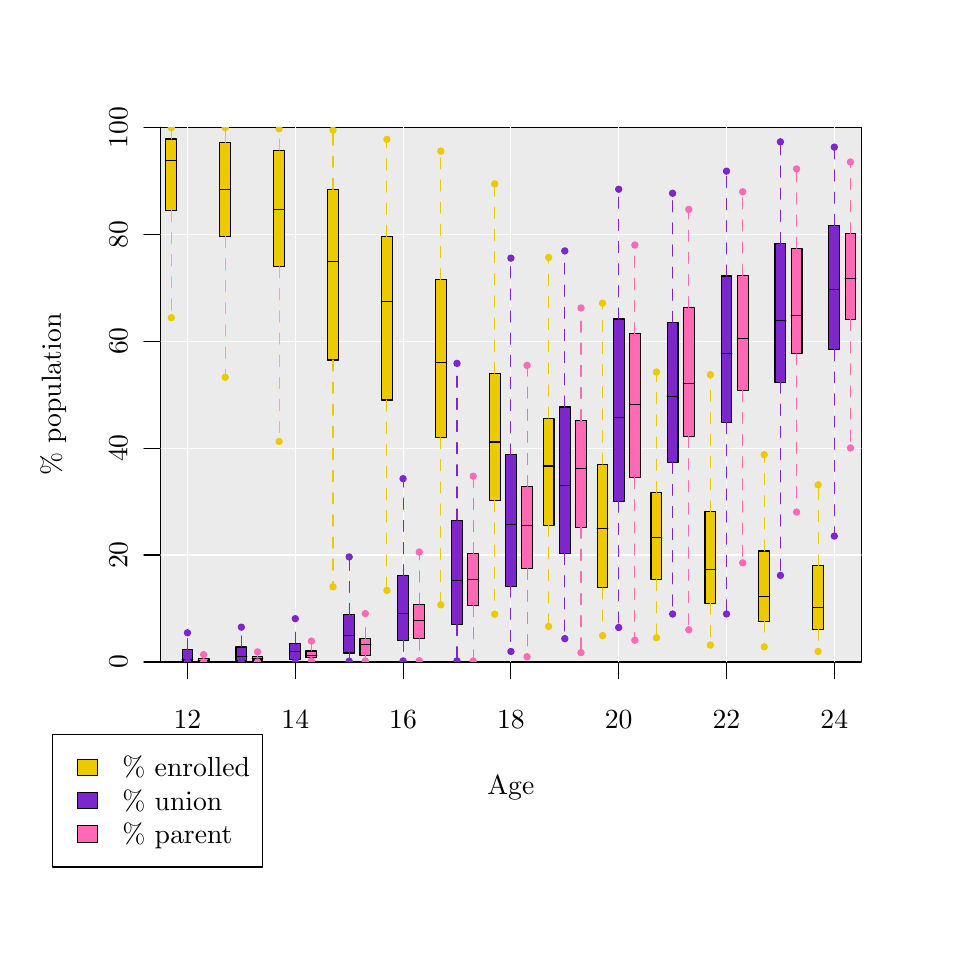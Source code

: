 % Created by tikzDevice version 0.6.1 on 2011-11-07 09:55:42
% !TEX encoding = UTF-8 Unicode
\begin{tikzpicture}[x=1pt,y=1pt]
\definecolor[named]{drawColor}{rgb}{0.00,0.00,0.00}
\definecolor[named]{fillColor}{rgb}{1.00,1.00,1.00}
\fill[color=fillColor,] (0,0) rectangle (325.21,325.21);
\begin{scope}
\path[clip] (  0.00,  0.00) rectangle (325.21,325.21);
\definecolor[named]{drawColor}{rgb}{0.18,0.00,0.33}
\definecolor[named]{drawColor}{rgb}{0.00,0.00,0.00}

\draw[color=drawColor,line cap=round,line join=round,fill opacity=0.00,] ( 57.74, 96.00) -- (291.48, 96.00);

\draw[color=drawColor,line cap=round,line join=round,fill opacity=0.00,] ( 57.74, 96.00) -- ( 57.74, 90.00);

\draw[color=drawColor,line cap=round,line join=round,fill opacity=0.00,] ( 96.70, 96.00) -- ( 96.70, 90.00);

\draw[color=drawColor,line cap=round,line join=round,fill opacity=0.00,] (135.65, 96.00) -- (135.65, 90.00);

\draw[color=drawColor,line cap=round,line join=round,fill opacity=0.00,] (174.61, 96.00) -- (174.61, 90.00);

\draw[color=drawColor,line cap=round,line join=round,fill opacity=0.00,] (213.56, 96.00) -- (213.56, 90.00);

\draw[color=drawColor,line cap=round,line join=round,fill opacity=0.00,] (252.52, 96.00) -- (252.52, 90.00);

\draw[color=drawColor,line cap=round,line join=round,fill opacity=0.00,] (291.48, 96.00) -- (291.48, 90.00);

\node[color=drawColor,anchor=base,inner sep=0pt, outer sep=0pt, scale=  1.00] at ( 57.74, 72.00) {12%
};

\node[color=drawColor,anchor=base,inner sep=0pt, outer sep=0pt, scale=  1.00] at ( 96.70, 72.00) {14%
};

\node[color=drawColor,anchor=base,inner sep=0pt, outer sep=0pt, scale=  1.00] at (135.65, 72.00) {16%
};

\node[color=drawColor,anchor=base,inner sep=0pt, outer sep=0pt, scale=  1.00] at (174.61, 72.00) {18%
};

\node[color=drawColor,anchor=base,inner sep=0pt, outer sep=0pt, scale=  1.00] at (213.56, 72.00) {20%
};

\node[color=drawColor,anchor=base,inner sep=0pt, outer sep=0pt, scale=  1.00] at (252.52, 72.00) {22%
};

\node[color=drawColor,anchor=base,inner sep=0pt, outer sep=0pt, scale=  1.00] at (291.48, 72.00) {24%
};

\draw[color=drawColor,line cap=round,line join=round,fill opacity=0.00,] ( 48.00, 96.00) -- ( 48.00,289.21);

\draw[color=drawColor,line cap=round,line join=round,fill opacity=0.00,] ( 48.00, 96.00) -- ( 42.00, 96.00);

\draw[color=drawColor,line cap=round,line join=round,fill opacity=0.00,] ( 48.00,134.64) -- ( 42.00,134.64);

\draw[color=drawColor,line cap=round,line join=round,fill opacity=0.00,] ( 48.00,173.29) -- ( 42.00,173.29);

\draw[color=drawColor,line cap=round,line join=round,fill opacity=0.00,] ( 48.00,211.93) -- ( 42.00,211.93);

\draw[color=drawColor,line cap=round,line join=round,fill opacity=0.00,] ( 48.00,250.57) -- ( 42.00,250.57);

\draw[color=drawColor,line cap=round,line join=round,fill opacity=0.00,] ( 48.00,289.21) -- ( 42.00,289.21);

\node[rotate= 90.00,color=drawColor,anchor=base,inner sep=0pt, outer sep=0pt, scale=  1.00] at ( 36.00, 96.00) {0%
};

\node[rotate= 90.00,color=drawColor,anchor=base,inner sep=0pt, outer sep=0pt, scale=  1.00] at ( 36.00,134.64) {20%
};

\node[rotate= 90.00,color=drawColor,anchor=base,inner sep=0pt, outer sep=0pt, scale=  1.00] at ( 36.00,173.29) {40%
};

\node[rotate= 90.00,color=drawColor,anchor=base,inner sep=0pt, outer sep=0pt, scale=  1.00] at ( 36.00,211.93) {60%
};

\node[rotate= 90.00,color=drawColor,anchor=base,inner sep=0pt, outer sep=0pt, scale=  1.00] at ( 36.00,250.57) {80%
};

\node[rotate= 90.00,color=drawColor,anchor=base,inner sep=0pt, outer sep=0pt, scale=  1.00] at ( 36.00,289.21) {100%
};

\draw[color=drawColor,line cap=round,line join=round,fill opacity=0.00,] ( 48.00, 96.00) --
	(301.21, 96.00) --
	(301.21,289.21) --
	( 48.00,289.21) --
	( 48.00, 96.00);
\end{scope}
\begin{scope}
\path[clip] (  0.00,  0.00) rectangle (325.21,325.21);
\definecolor[named]{drawColor}{rgb}{0.18,0.00,0.33}
\definecolor[named]{drawColor}{rgb}{0.00,0.00,0.00}

\node[color=drawColor,anchor=base,inner sep=0pt, outer sep=0pt, scale=  1.00] at (174.61, 48.00) {Age%
};

\node[rotate= 90.00,color=drawColor,anchor=base,inner sep=0pt, outer sep=0pt, scale=  1.00] at ( 12.00,192.61) {\% population%
};
\end{scope}
\begin{scope}
\path[clip] ( 48.00, 96.00) rectangle (301.21,289.21);
\definecolor[named]{drawColor}{rgb}{0.18,0.00,0.33}
\definecolor[named]{drawColor}{rgb}{0.00,0.00,0.00}
\definecolor[named]{fillColor}{rgb}{0.92,0.92,0.92}

\draw[color=drawColor,line cap=round,line join=round,fill=fillColor,] ( 48.00, 96.00) rectangle (301.21,289.21);
\definecolor[named]{drawColor}{rgb}{1.00,1.00,1.00}

\draw[color=drawColor,line cap=round,line join=round,fill opacity=0.00,] ( 57.74, 96.00) -- ( 57.74,289.21);

\draw[color=drawColor,line cap=round,line join=round,fill opacity=0.00,] ( 96.70, 96.00) -- ( 96.70,289.21);

\draw[color=drawColor,line cap=round,line join=round,fill opacity=0.00,] (135.65, 96.00) -- (135.65,289.21);

\draw[color=drawColor,line cap=round,line join=round,fill opacity=0.00,] (174.61, 96.00) -- (174.61,289.21);

\draw[color=drawColor,line cap=round,line join=round,fill opacity=0.00,] (213.56, 96.00) -- (213.56,289.21);

\draw[color=drawColor,line cap=round,line join=round,fill opacity=0.00,] (252.52, 96.00) -- (252.52,289.21);

\draw[color=drawColor,line cap=round,line join=round,fill opacity=0.00,] (291.48, 96.00) -- (291.48,289.21);

\draw[color=drawColor,line cap=round,line join=round,fill opacity=0.00,] ( 48.00,134.64) -- (301.21,134.64);

\draw[color=drawColor,line cap=round,line join=round,fill opacity=0.00,] ( 48.00,173.29) -- (301.21,173.29);

\draw[color=drawColor,line cap=round,line join=round,fill opacity=0.00,] ( 48.00,211.93) -- (301.21,211.93);

\draw[color=drawColor,line cap=round,line join=round,fill opacity=0.00,] ( 48.00,250.57) -- (301.21,250.57);
\definecolor[named]{drawColor}{rgb}{0.00,0.00,0.00}
\definecolor[named]{fillColor}{rgb}{0.93,0.79,0.00}

\draw[color=drawColor,line cap=round,line join=round,fill=fillColor,] ( 49.95,259.16) rectangle ( 53.84,284.99);

\draw[color=drawColor,line cap=round,line join=round,fill opacity=0.00,] ( 49.95,277.14) -- ( 53.84,277.14);
\definecolor[named]{drawColor}{rgb}{0.93,0.79,0.00}

\draw[color=drawColor,dash pattern=on 4pt off 4pt ,line cap=round,line join=round,fill opacity=0.00,] ( 51.90,259.16) -- ( 51.90,220.41);

\draw[color=drawColor,dash pattern=on 4pt off 4pt ,line cap=round,line join=round,fill opacity=0.00,] ( 51.90,284.99) -- ( 51.90,289.01);

\draw[color=drawColor,line cap=round,line join=round,fill=fillColor,] ( 51.90,220.41) circle (  1.13);

\draw[color=drawColor,line cap=round,line join=round,fill=fillColor,] ( 51.90,289.01) circle (  1.13);
\definecolor[named]{drawColor}{rgb}{0.00,0.00,0.00}
\definecolor[named]{fillColor}{rgb}{0.49,0.15,0.80}

\draw[color=drawColor,line cap=round,line join=round,fill=fillColor,] ( 55.79, 96.36) rectangle ( 59.69,100.44);

\draw[color=drawColor,line cap=round,line join=round,fill opacity=0.00,] ( 55.79, 96.90) -- ( 59.69, 96.90);
\definecolor[named]{drawColor}{rgb}{0.49,0.15,0.80}

\draw[color=drawColor,dash pattern=on 4pt off 4pt ,line cap=round,line join=round,fill opacity=0.00,] ( 57.74, 96.36) -- ( 57.74, 96.03);

\draw[color=drawColor,dash pattern=on 4pt off 4pt ,line cap=round,line join=round,fill opacity=0.00,] ( 57.74,100.44) -- ( 57.74,106.55);

\draw[color=drawColor,line cap=round,line join=round,fill=fillColor,] ( 57.74, 96.03) circle (  1.13);

\draw[color=drawColor,line cap=round,line join=round,fill=fillColor,] ( 57.74,106.55) circle (  1.13);
\definecolor[named]{drawColor}{rgb}{0.00,0.00,0.00}
\definecolor[named]{fillColor}{rgb}{1.00,0.41,0.71}

\draw[color=drawColor,line cap=round,line join=round,fill=fillColor,] ( 61.63, 96.33) rectangle ( 65.53, 97.27);

\draw[color=drawColor,line cap=round,line join=round,fill opacity=0.00,] ( 61.63, 96.61) -- ( 65.53, 96.61);
\definecolor[named]{drawColor}{rgb}{1.00,0.41,0.71}

\draw[color=drawColor,dash pattern=on 4pt off 4pt ,line cap=round,line join=round,fill opacity=0.00,] ( 63.58, 96.33) -- ( 63.58, 96.07);

\draw[color=drawColor,dash pattern=on 4pt off 4pt ,line cap=round,line join=round,fill opacity=0.00,] ( 63.58, 97.27) -- ( 63.58, 98.67);

\draw[color=drawColor,line cap=round,line join=round,fill=fillColor,] ( 63.58, 96.07) circle (  1.13);

\draw[color=drawColor,line cap=round,line join=round,fill=fillColor,] ( 63.58, 98.67) circle (  1.13);
\definecolor[named]{drawColor}{rgb}{0.00,0.00,0.00}
\definecolor[named]{fillColor}{rgb}{0.93,0.79,0.00}

\draw[color=drawColor,line cap=round,line join=round,fill=fillColor,] ( 69.43,249.77) rectangle ( 73.32,283.68);

\draw[color=drawColor,line cap=round,line join=round,fill opacity=0.00,] ( 69.43,266.63) -- ( 73.32,266.63);
\definecolor[named]{drawColor}{rgb}{0.93,0.79,0.00}

\draw[color=drawColor,dash pattern=on 4pt off 4pt ,line cap=round,line join=round,fill opacity=0.00,] ( 71.37,249.77) -- ( 71.37,198.90);

\draw[color=drawColor,dash pattern=on 4pt off 4pt ,line cap=round,line join=round,fill opacity=0.00,] ( 71.37,283.68) -- ( 71.37,289.09);

\draw[color=drawColor,line cap=round,line join=round,fill=fillColor,] ( 71.37,198.90) circle (  1.13);

\draw[color=drawColor,line cap=round,line join=round,fill=fillColor,] ( 71.37,289.09) circle (  1.13);
\definecolor[named]{drawColor}{rgb}{0.00,0.00,0.00}
\definecolor[named]{fillColor}{rgb}{0.49,0.15,0.80}

\draw[color=drawColor,line cap=round,line join=round,fill=fillColor,] ( 75.27, 96.67) rectangle ( 79.16,101.43);

\draw[color=drawColor,line cap=round,line join=round,fill opacity=0.00,] ( 75.27, 97.98) -- ( 79.16, 97.98);
\definecolor[named]{drawColor}{rgb}{0.49,0.15,0.80}

\draw[color=drawColor,dash pattern=on 4pt off 4pt ,line cap=round,line join=round,fill opacity=0.00,] ( 77.22, 96.67) -- ( 77.22, 96.07);

\draw[color=drawColor,dash pattern=on 4pt off 4pt ,line cap=round,line join=round,fill opacity=0.00,] ( 77.22,101.43) -- ( 77.22,108.58);

\draw[color=drawColor,line cap=round,line join=round,fill=fillColor,] ( 77.22, 96.07) circle (  1.13);

\draw[color=drawColor,line cap=round,line join=round,fill=fillColor,] ( 77.22,108.58) circle (  1.13);
\definecolor[named]{drawColor}{rgb}{0.00,0.00,0.00}
\definecolor[named]{fillColor}{rgb}{1.00,0.41,0.71}

\draw[color=drawColor,line cap=round,line join=round,fill=fillColor,] ( 81.11, 96.71) rectangle ( 85.01, 97.89);

\draw[color=drawColor,line cap=round,line join=round,fill opacity=0.00,] ( 81.11, 97.29) -- ( 85.01, 97.29);
\definecolor[named]{drawColor}{rgb}{1.00,0.41,0.71}

\draw[color=drawColor,dash pattern=on 4pt off 4pt ,line cap=round,line join=round,fill opacity=0.00,] ( 83.06, 96.71) -- ( 83.06, 96.01);

\draw[color=drawColor,dash pattern=on 4pt off 4pt ,line cap=round,line join=round,fill opacity=0.00,] ( 83.06, 97.89) -- ( 83.06, 99.65);

\draw[color=drawColor,line cap=round,line join=round,fill=fillColor,] ( 83.06, 96.01) circle (  1.13);

\draw[color=drawColor,line cap=round,line join=round,fill=fillColor,] ( 83.06, 99.65) circle (  1.13);
\definecolor[named]{drawColor}{rgb}{0.00,0.00,0.00}
\definecolor[named]{fillColor}{rgb}{0.93,0.79,0.00}

\draw[color=drawColor,line cap=round,line join=round,fill=fillColor,] ( 88.90,238.86) rectangle ( 92.80,280.98);

\draw[color=drawColor,line cap=round,line join=round,fill opacity=0.00,] ( 88.90,259.64) -- ( 92.80,259.64);
\definecolor[named]{drawColor}{rgb}{0.93,0.79,0.00}

\draw[color=drawColor,dash pattern=on 4pt off 4pt ,line cap=round,line join=round,fill opacity=0.00,] ( 90.85,238.86) -- ( 90.85,175.68);

\draw[color=drawColor,dash pattern=on 4pt off 4pt ,line cap=round,line join=round,fill opacity=0.00,] ( 90.85,280.98) -- ( 90.85,288.67);

\draw[color=drawColor,line cap=round,line join=round,fill=fillColor,] ( 90.85,175.68) circle (  1.13);

\draw[color=drawColor,line cap=round,line join=round,fill=fillColor,] ( 90.85,288.67) circle (  1.13);
\definecolor[named]{drawColor}{rgb}{0.00,0.00,0.00}
\definecolor[named]{fillColor}{rgb}{0.49,0.15,0.80}

\draw[color=drawColor,line cap=round,line join=round,fill=fillColor,] ( 94.75, 96.90) rectangle ( 98.64,102.80);

\draw[color=drawColor,line cap=round,line join=round,fill opacity=0.00,] ( 94.75, 99.84) -- ( 98.64, 99.84);
\definecolor[named]{drawColor}{rgb}{0.49,0.15,0.80}

\draw[color=drawColor,dash pattern=on 4pt off 4pt ,line cap=round,line join=round,fill opacity=0.00,] ( 96.70, 96.90) -- ( 96.70, 96.02);

\draw[color=drawColor,dash pattern=on 4pt off 4pt ,line cap=round,line join=round,fill opacity=0.00,] ( 96.70,102.80) -- ( 96.70,111.65);

\draw[color=drawColor,line cap=round,line join=round,fill=fillColor,] ( 96.70, 96.02) circle (  1.13);

\draw[color=drawColor,line cap=round,line join=round,fill=fillColor,] ( 96.70,111.65) circle (  1.13);
\definecolor[named]{drawColor}{rgb}{0.00,0.00,0.00}
\definecolor[named]{fillColor}{rgb}{1.00,0.41,0.71}

\draw[color=drawColor,line cap=round,line join=round,fill=fillColor,] (100.59, 97.60) rectangle (104.49, 99.98);

\draw[color=drawColor,line cap=round,line join=round,fill opacity=0.00,] (100.59, 98.33) -- (104.49, 98.33);
\definecolor[named]{drawColor}{rgb}{1.00,0.41,0.71}

\draw[color=drawColor,dash pattern=on 4pt off 4pt ,line cap=round,line join=round,fill opacity=0.00,] (102.54, 97.60) -- (102.54, 96.43);

\draw[color=drawColor,dash pattern=on 4pt off 4pt ,line cap=round,line join=round,fill opacity=0.00,] (102.54, 99.98) -- (102.54,103.55);

\draw[color=drawColor,line cap=round,line join=round,fill=fillColor,] (102.54, 96.43) circle (  1.13);

\draw[color=drawColor,line cap=round,line join=round,fill=fillColor,] (102.54,103.55) circle (  1.13);
\definecolor[named]{drawColor}{rgb}{0.00,0.00,0.00}
\definecolor[named]{fillColor}{rgb}{0.93,0.79,0.00}

\draw[color=drawColor,line cap=round,line join=round,fill=fillColor,] (108.38,205.14) rectangle (112.28,266.77);

\draw[color=drawColor,line cap=round,line join=round,fill opacity=0.00,] (108.38,240.85) -- (112.28,240.85);
\definecolor[named]{drawColor}{rgb}{0.93,0.79,0.00}

\draw[color=drawColor,dash pattern=on 4pt off 4pt ,line cap=round,line join=round,fill opacity=0.00,] (110.33,205.14) -- (110.33,123.14);

\draw[color=drawColor,dash pattern=on 4pt off 4pt ,line cap=round,line join=round,fill opacity=0.00,] (110.33,266.77) -- (110.33,288.16);

\draw[color=drawColor,line cap=round,line join=round,fill=fillColor,] (110.33,123.14) circle (  1.13);

\draw[color=drawColor,line cap=round,line join=round,fill=fillColor,] (110.33,288.16) circle (  1.13);
\definecolor[named]{drawColor}{rgb}{0.00,0.00,0.00}
\definecolor[named]{fillColor}{rgb}{0.49,0.15,0.80}

\draw[color=drawColor,line cap=round,line join=round,fill=fillColor,] (114.23, 99.26) rectangle (118.12,113.15);

\draw[color=drawColor,line cap=round,line join=round,fill opacity=0.00,] (114.23,105.41) -- (118.12,105.41);
\definecolor[named]{drawColor}{rgb}{0.49,0.15,0.80}

\draw[color=drawColor,dash pattern=on 4pt off 4pt ,line cap=round,line join=round,fill opacity=0.00,] (116.17, 99.26) -- (116.17, 96.29);

\draw[color=drawColor,dash pattern=on 4pt off 4pt ,line cap=round,line join=round,fill opacity=0.00,] (116.17,113.15) -- (116.17,133.97);

\draw[color=drawColor,line cap=round,line join=round,fill=fillColor,] (116.17, 96.29) circle (  1.13);

\draw[color=drawColor,line cap=round,line join=round,fill=fillColor,] (116.17,133.97) circle (  1.13);
\definecolor[named]{drawColor}{rgb}{0.00,0.00,0.00}
\definecolor[named]{fillColor}{rgb}{1.00,0.41,0.71}

\draw[color=drawColor,line cap=round,line join=round,fill=fillColor,] (120.07, 98.43) rectangle (123.96,104.45);

\draw[color=drawColor,line cap=round,line join=round,fill opacity=0.00,] (120.07,102.35) -- (123.96,102.35);
\definecolor[named]{drawColor}{rgb}{1.00,0.41,0.71}

\draw[color=drawColor,dash pattern=on 4pt off 4pt ,line cap=round,line join=round,fill opacity=0.00,] (122.02, 98.43) -- (122.02, 96.35);

\draw[color=drawColor,dash pattern=on 4pt off 4pt ,line cap=round,line join=round,fill opacity=0.00,] (122.02,104.45) -- (122.02,113.48);

\draw[color=drawColor,line cap=round,line join=round,fill=fillColor,] (122.02, 96.35) circle (  1.13);

\draw[color=drawColor,line cap=round,line join=round,fill=fillColor,] (122.02,113.48) circle (  1.13);
\definecolor[named]{drawColor}{rgb}{0.00,0.00,0.00}
\definecolor[named]{fillColor}{rgb}{0.93,0.79,0.00}

\draw[color=drawColor,line cap=round,line join=round,fill=fillColor,] (127.86,190.66) rectangle (131.76,249.79);

\draw[color=drawColor,line cap=round,line join=round,fill opacity=0.00,] (127.86,226.41) -- (131.76,226.41);
\definecolor[named]{drawColor}{rgb}{0.93,0.79,0.00}

\draw[color=drawColor,dash pattern=on 4pt off 4pt ,line cap=round,line join=round,fill opacity=0.00,] (129.81,190.66) -- (129.81,121.88);

\draw[color=drawColor,dash pattern=on 4pt off 4pt ,line cap=round,line join=round,fill opacity=0.00,] (129.81,249.79) -- (129.81,284.85);

\draw[color=drawColor,line cap=round,line join=round,fill=fillColor,] (129.81,121.88) circle (  1.13);

\draw[color=drawColor,line cap=round,line join=round,fill=fillColor,] (129.81,284.85) circle (  1.13);
\definecolor[named]{drawColor}{rgb}{0.00,0.00,0.00}
\definecolor[named]{fillColor}{rgb}{0.49,0.15,0.80}

\draw[color=drawColor,line cap=round,line join=round,fill=fillColor,] (133.70,103.82) rectangle (137.60,127.19);

\draw[color=drawColor,line cap=round,line join=round,fill opacity=0.00,] (133.70,113.44) -- (137.60,113.44);
\definecolor[named]{drawColor}{rgb}{0.49,0.15,0.80}

\draw[color=drawColor,dash pattern=on 4pt off 4pt ,line cap=round,line join=round,fill opacity=0.00,] (135.65,103.82) -- (135.65, 96.38);

\draw[color=drawColor,dash pattern=on 4pt off 4pt ,line cap=round,line join=round,fill opacity=0.00,] (135.65,127.19) -- (135.65,162.24);

\draw[color=drawColor,line cap=round,line join=round,fill=fillColor,] (135.65, 96.38) circle (  1.13);

\draw[color=drawColor,line cap=round,line join=round,fill=fillColor,] (135.65,162.24) circle (  1.13);
\definecolor[named]{drawColor}{rgb}{0.00,0.00,0.00}
\definecolor[named]{fillColor}{rgb}{1.00,0.41,0.71}

\draw[color=drawColor,line cap=round,line join=round,fill=fillColor,] (139.55,104.33) rectangle (143.44,116.89);

\draw[color=drawColor,line cap=round,line join=round,fill opacity=0.00,] (139.55,111.12) -- (143.44,111.12);
\definecolor[named]{drawColor}{rgb}{1.00,0.41,0.71}

\draw[color=drawColor,dash pattern=on 4pt off 4pt ,line cap=round,line join=round,fill opacity=0.00,] (141.49,104.33) -- (141.49, 96.46);

\draw[color=drawColor,dash pattern=on 4pt off 4pt ,line cap=round,line join=round,fill opacity=0.00,] (141.49,116.89) -- (141.49,135.73);

\draw[color=drawColor,line cap=round,line join=round,fill=fillColor,] (141.49, 96.46) circle (  1.13);

\draw[color=drawColor,line cap=round,line join=round,fill=fillColor,] (141.49,135.73) circle (  1.13);
\definecolor[named]{drawColor}{rgb}{0.00,0.00,0.00}
\definecolor[named]{fillColor}{rgb}{0.93,0.79,0.00}

\draw[color=drawColor,line cap=round,line join=round,fill=fillColor,] (147.34,177.08) rectangle (151.23,234.17);

\draw[color=drawColor,line cap=round,line join=round,fill opacity=0.00,] (147.34,204.13) -- (151.23,204.13);
\definecolor[named]{drawColor}{rgb}{0.93,0.79,0.00}

\draw[color=drawColor,dash pattern=on 4pt off 4pt ,line cap=round,line join=round,fill opacity=0.00,] (149.29,177.08) -- (149.29,116.65);

\draw[color=drawColor,dash pattern=on 4pt off 4pt ,line cap=round,line join=round,fill opacity=0.00,] (149.29,234.17) -- (149.29,280.60);

\draw[color=drawColor,line cap=round,line join=round,fill=fillColor,] (149.29,116.65) circle (  1.13);

\draw[color=drawColor,line cap=round,line join=round,fill=fillColor,] (149.29,280.60) circle (  1.13);
\definecolor[named]{drawColor}{rgb}{0.00,0.00,0.00}
\definecolor[named]{fillColor}{rgb}{0.49,0.15,0.80}

\draw[color=drawColor,line cap=round,line join=round,fill=fillColor,] (153.18,109.53) rectangle (157.08,147.28);

\draw[color=drawColor,line cap=round,line join=round,fill opacity=0.00,] (153.18,125.53) -- (157.08,125.53);
\definecolor[named]{drawColor}{rgb}{0.49,0.15,0.80}

\draw[color=drawColor,dash pattern=on 4pt off 4pt ,line cap=round,line join=round,fill opacity=0.00,] (155.13,109.53) -- (155.13, 96.40);

\draw[color=drawColor,dash pattern=on 4pt off 4pt ,line cap=round,line join=round,fill opacity=0.00,] (155.13,147.28) -- (155.13,203.90);

\draw[color=drawColor,line cap=round,line join=round,fill=fillColor,] (155.13, 96.40) circle (  1.13);

\draw[color=drawColor,line cap=round,line join=round,fill=fillColor,] (155.13,203.90) circle (  1.13);
\definecolor[named]{drawColor}{rgb}{0.00,0.00,0.00}
\definecolor[named]{fillColor}{rgb}{1.00,0.41,0.71}

\draw[color=drawColor,line cap=round,line join=round,fill=fillColor,] (159.03,116.38) rectangle (162.92,135.08);

\draw[color=drawColor,line cap=round,line join=round,fill opacity=0.00,] (159.03,125.83) -- (162.92,125.83);
\definecolor[named]{drawColor}{rgb}{1.00,0.41,0.71}

\draw[color=drawColor,dash pattern=on 4pt off 4pt ,line cap=round,line join=round,fill opacity=0.00,] (160.97,116.38) -- (160.97, 96.37);

\draw[color=drawColor,dash pattern=on 4pt off 4pt ,line cap=round,line join=round,fill opacity=0.00,] (160.97,135.08) -- (160.97,163.14);

\draw[color=drawColor,line cap=round,line join=round,fill=fillColor,] (160.97, 96.37) circle (  1.13);

\draw[color=drawColor,line cap=round,line join=round,fill=fillColor,] (160.97,163.14) circle (  1.13);
\definecolor[named]{drawColor}{rgb}{0.00,0.00,0.00}
\definecolor[named]{fillColor}{rgb}{0.93,0.79,0.00}

\draw[color=drawColor,line cap=round,line join=round,fill=fillColor,] (166.82,154.26) rectangle (170.71,200.28);

\draw[color=drawColor,line cap=round,line join=round,fill opacity=0.00,] (166.82,175.49) -- (170.71,175.49);
\definecolor[named]{drawColor}{rgb}{0.93,0.79,0.00}

\draw[color=drawColor,dash pattern=on 4pt off 4pt ,line cap=round,line join=round,fill opacity=0.00,] (168.76,154.26) -- (168.76,113.26);

\draw[color=drawColor,dash pattern=on 4pt off 4pt ,line cap=round,line join=round,fill opacity=0.00,] (168.76,200.28) -- (168.76,268.76);

\draw[color=drawColor,line cap=round,line join=round,fill=fillColor,] (168.76,113.26) circle (  1.13);

\draw[color=drawColor,line cap=round,line join=round,fill=fillColor,] (168.76,268.76) circle (  1.13);
\definecolor[named]{drawColor}{rgb}{0.00,0.00,0.00}
\definecolor[named]{fillColor}{rgb}{0.49,0.15,0.80}

\draw[color=drawColor,line cap=round,line join=round,fill=fillColor,] (172.66,123.41) rectangle (176.56,170.82);

\draw[color=drawColor,line cap=round,line join=round,fill opacity=0.00,] (172.66,145.72) -- (176.56,145.72);
\definecolor[named]{drawColor}{rgb}{0.49,0.15,0.80}

\draw[color=drawColor,dash pattern=on 4pt off 4pt ,line cap=round,line join=round,fill opacity=0.00,] (174.61,123.41) -- (174.61, 99.79);

\draw[color=drawColor,dash pattern=on 4pt off 4pt ,line cap=round,line join=round,fill opacity=0.00,] (174.61,170.82) -- (174.61,241.93);

\draw[color=drawColor,line cap=round,line join=round,fill=fillColor,] (174.61, 99.79) circle (  1.13);

\draw[color=drawColor,line cap=round,line join=round,fill=fillColor,] (174.61,241.93) circle (  1.13);
\definecolor[named]{drawColor}{rgb}{0.00,0.00,0.00}
\definecolor[named]{fillColor}{rgb}{1.00,0.41,0.71}

\draw[color=drawColor,line cap=round,line join=round,fill=fillColor,] (178.50,129.87) rectangle (182.40,159.33);

\draw[color=drawColor,line cap=round,line join=round,fill opacity=0.00,] (178.50,145.22) -- (182.40,145.22);
\definecolor[named]{drawColor}{rgb}{1.00,0.41,0.71}

\draw[color=drawColor,dash pattern=on 4pt off 4pt ,line cap=round,line join=round,fill opacity=0.00,] (180.45,129.87) -- (180.45, 97.88);

\draw[color=drawColor,dash pattern=on 4pt off 4pt ,line cap=round,line join=round,fill opacity=0.00,] (180.45,159.33) -- (180.45,203.19);

\draw[color=drawColor,line cap=round,line join=round,fill=fillColor,] (180.45, 97.88) circle (  1.13);

\draw[color=drawColor,line cap=round,line join=round,fill=fillColor,] (180.45,203.19) circle (  1.13);
\definecolor[named]{drawColor}{rgb}{0.00,0.00,0.00}
\definecolor[named]{fillColor}{rgb}{0.93,0.79,0.00}

\draw[color=drawColor,line cap=round,line join=round,fill=fillColor,] (186.29,145.39) rectangle (190.19,184.10);

\draw[color=drawColor,line cap=round,line join=round,fill opacity=0.00,] (186.29,166.83) -- (190.19,166.83);
\definecolor[named]{drawColor}{rgb}{0.93,0.79,0.00}

\draw[color=drawColor,dash pattern=on 4pt off 4pt ,line cap=round,line join=round,fill opacity=0.00,] (188.24,145.39) -- (188.24,108.84);

\draw[color=drawColor,dash pattern=on 4pt off 4pt ,line cap=round,line join=round,fill opacity=0.00,] (188.24,184.10) -- (188.24,242.17);

\draw[color=drawColor,line cap=round,line join=round,fill=fillColor,] (188.24,108.84) circle (  1.13);

\draw[color=drawColor,line cap=round,line join=round,fill=fillColor,] (188.24,242.17) circle (  1.13);
\definecolor[named]{drawColor}{rgb}{0.00,0.00,0.00}
\definecolor[named]{fillColor}{rgb}{0.49,0.15,0.80}

\draw[color=drawColor,line cap=round,line join=round,fill=fillColor,] (192.14,135.16) rectangle (196.03,188.15);

\draw[color=drawColor,line cap=round,line join=round,fill opacity=0.00,] (192.14,159.80) -- (196.03,159.80);
\definecolor[named]{drawColor}{rgb}{0.49,0.15,0.80}

\draw[color=drawColor,dash pattern=on 4pt off 4pt ,line cap=round,line join=round,fill opacity=0.00,] (194.09,135.16) -- (194.09,104.44);

\draw[color=drawColor,dash pattern=on 4pt off 4pt ,line cap=round,line join=round,fill opacity=0.00,] (194.09,188.15) -- (194.09,244.54);

\draw[color=drawColor,line cap=round,line join=round,fill=fillColor,] (194.09,104.44) circle (  1.13);

\draw[color=drawColor,line cap=round,line join=round,fill=fillColor,] (194.09,244.54) circle (  1.13);
\definecolor[named]{drawColor}{rgb}{0.00,0.00,0.00}
\definecolor[named]{fillColor}{rgb}{1.00,0.41,0.71}

\draw[color=drawColor,line cap=round,line join=round,fill=fillColor,] (197.98,144.72) rectangle (201.88,183.19);

\draw[color=drawColor,line cap=round,line join=round,fill opacity=0.00,] (197.98,165.77) -- (201.88,165.77);
\definecolor[named]{drawColor}{rgb}{1.00,0.41,0.71}

\draw[color=drawColor,dash pattern=on 4pt off 4pt ,line cap=round,line join=round,fill opacity=0.00,] (199.93,144.72) -- (199.93, 99.39);

\draw[color=drawColor,dash pattern=on 4pt off 4pt ,line cap=round,line join=round,fill opacity=0.00,] (199.93,183.19) -- (199.93,223.93);

\draw[color=drawColor,line cap=round,line join=round,fill=fillColor,] (199.93, 99.39) circle (  1.13);

\draw[color=drawColor,line cap=round,line join=round,fill=fillColor,] (199.93,223.93) circle (  1.13);
\definecolor[named]{drawColor}{rgb}{0.00,0.00,0.00}
\definecolor[named]{fillColor}{rgb}{0.93,0.79,0.00}

\draw[color=drawColor,line cap=round,line join=round,fill=fillColor,] (205.77,122.77) rectangle (209.67,167.47);

\draw[color=drawColor,line cap=round,line join=round,fill opacity=0.00,] (205.77,144.26) -- (209.67,144.26);
\definecolor[named]{drawColor}{rgb}{0.93,0.79,0.00}

\draw[color=drawColor,dash pattern=on 4pt off 4pt ,line cap=round,line join=round,fill opacity=0.00,] (207.72,122.77) -- (207.72,105.52);

\draw[color=drawColor,dash pattern=on 4pt off 4pt ,line cap=round,line join=round,fill opacity=0.00,] (207.72,167.47) -- (207.72,225.65);

\draw[color=drawColor,line cap=round,line join=round,fill=fillColor,] (207.72,105.52) circle (  1.13);

\draw[color=drawColor,line cap=round,line join=round,fill=fillColor,] (207.72,225.65) circle (  1.13);
\definecolor[named]{drawColor}{rgb}{0.00,0.00,0.00}
\definecolor[named]{fillColor}{rgb}{0.49,0.15,0.80}

\draw[color=drawColor,line cap=round,line join=round,fill=fillColor,] (211.62,154.08) rectangle (215.51,219.94);

\draw[color=drawColor,line cap=round,line join=round,fill opacity=0.00,] (211.62,184.31) -- (215.51,184.31);
\definecolor[named]{drawColor}{rgb}{0.49,0.15,0.80}

\draw[color=drawColor,dash pattern=on 4pt off 4pt ,line cap=round,line join=round,fill opacity=0.00,] (213.56,154.08) -- (213.56,108.45);

\draw[color=drawColor,dash pattern=on 4pt off 4pt ,line cap=round,line join=round,fill opacity=0.00,] (213.56,219.94) -- (213.56,266.82);

\draw[color=drawColor,line cap=round,line join=round,fill=fillColor,] (213.56,108.45) circle (  1.13);

\draw[color=drawColor,line cap=round,line join=round,fill=fillColor,] (213.56,266.82) circle (  1.13);
\definecolor[named]{drawColor}{rgb}{0.00,0.00,0.00}
\definecolor[named]{fillColor}{rgb}{1.00,0.41,0.71}

\draw[color=drawColor,line cap=round,line join=round,fill=fillColor,] (217.46,162.65) rectangle (221.35,214.62);

\draw[color=drawColor,line cap=round,line join=round,fill opacity=0.00,] (217.46,189.03) -- (221.35,189.03);
\definecolor[named]{drawColor}{rgb}{1.00,0.41,0.71}

\draw[color=drawColor,dash pattern=on 4pt off 4pt ,line cap=round,line join=round,fill opacity=0.00,] (219.41,162.65) -- (219.41,103.87);

\draw[color=drawColor,dash pattern=on 4pt off 4pt ,line cap=round,line join=round,fill opacity=0.00,] (219.41,214.62) -- (219.41,246.67);

\draw[color=drawColor,line cap=round,line join=round,fill=fillColor,] (219.41,103.87) circle (  1.13);

\draw[color=drawColor,line cap=round,line join=round,fill=fillColor,] (219.41,246.67) circle (  1.13);
\definecolor[named]{drawColor}{rgb}{0.00,0.00,0.00}
\definecolor[named]{fillColor}{rgb}{0.93,0.79,0.00}

\draw[color=drawColor,line cap=round,line join=round,fill=fillColor,] (225.25,125.75) rectangle (229.15,157.29);

\draw[color=drawColor,line cap=round,line join=round,fill opacity=0.00,] (225.25,140.83) -- (229.15,140.83);
\definecolor[named]{drawColor}{rgb}{0.93,0.79,0.00}

\draw[color=drawColor,dash pattern=on 4pt off 4pt ,line cap=round,line join=round,fill opacity=0.00,] (227.20,125.75) -- (227.20,104.76);

\draw[color=drawColor,dash pattern=on 4pt off 4pt ,line cap=round,line join=round,fill opacity=0.00,] (227.20,157.29) -- (227.20,200.75);

\draw[color=drawColor,line cap=round,line join=round,fill=fillColor,] (227.20,104.76) circle (  1.13);

\draw[color=drawColor,line cap=round,line join=round,fill=fillColor,] (227.20,200.75) circle (  1.13);
\definecolor[named]{drawColor}{rgb}{0.00,0.00,0.00}
\definecolor[named]{fillColor}{rgb}{0.49,0.15,0.80}

\draw[color=drawColor,line cap=round,line join=round,fill=fillColor,] (231.09,168.20) rectangle (234.99,218.69);

\draw[color=drawColor,line cap=round,line join=round,fill opacity=0.00,] (231.09,192.08) -- (234.99,192.08);
\definecolor[named]{drawColor}{rgb}{0.49,0.15,0.80}

\draw[color=drawColor,dash pattern=on 4pt off 4pt ,line cap=round,line join=round,fill opacity=0.00,] (233.04,168.20) -- (233.04,113.32);

\draw[color=drawColor,dash pattern=on 4pt off 4pt ,line cap=round,line join=round,fill opacity=0.00,] (233.04,218.69) -- (233.04,265.37);

\draw[color=drawColor,line cap=round,line join=round,fill=fillColor,] (233.04,113.32) circle (  1.13);

\draw[color=drawColor,line cap=round,line join=round,fill=fillColor,] (233.04,265.37) circle (  1.13);
\definecolor[named]{drawColor}{rgb}{0.00,0.00,0.00}
\definecolor[named]{fillColor}{rgb}{1.00,0.41,0.71}

\draw[color=drawColor,line cap=round,line join=round,fill=fillColor,] (236.94,177.48) rectangle (240.83,224.05);

\draw[color=drawColor,line cap=round,line join=round,fill opacity=0.00,] (236.94,196.60) -- (240.83,196.60);
\definecolor[named]{drawColor}{rgb}{1.00,0.41,0.71}

\draw[color=drawColor,dash pattern=on 4pt off 4pt ,line cap=round,line join=round,fill opacity=0.00,] (238.89,177.48) -- (238.89,107.63);

\draw[color=drawColor,dash pattern=on 4pt off 4pt ,line cap=round,line join=round,fill opacity=0.00,] (238.89,224.05) -- (238.89,259.53);

\draw[color=drawColor,line cap=round,line join=round,fill=fillColor,] (238.89,107.63) circle (  1.13);

\draw[color=drawColor,line cap=round,line join=round,fill=fillColor,] (238.89,259.53) circle (  1.13);
\definecolor[named]{drawColor}{rgb}{0.00,0.00,0.00}
\definecolor[named]{fillColor}{rgb}{0.93,0.79,0.00}

\draw[color=drawColor,line cap=round,line join=round,fill=fillColor,] (244.73,117.19) rectangle (248.62,150.24);

\draw[color=drawColor,line cap=round,line join=round,fill opacity=0.00,] (244.73,129.47) -- (248.62,129.47);
\definecolor[named]{drawColor}{rgb}{0.93,0.79,0.00}

\draw[color=drawColor,dash pattern=on 4pt off 4pt ,line cap=round,line join=round,fill opacity=0.00,] (246.68,117.19) -- (246.68,102.13);

\draw[color=drawColor,dash pattern=on 4pt off 4pt ,line cap=round,line join=round,fill opacity=0.00,] (246.68,150.24) -- (246.68,199.80);

\draw[color=drawColor,line cap=round,line join=round,fill=fillColor,] (246.68,102.13) circle (  1.13);

\draw[color=drawColor,line cap=round,line join=round,fill=fillColor,] (246.68,199.80) circle (  1.13);
\definecolor[named]{drawColor}{rgb}{0.00,0.00,0.00}
\definecolor[named]{fillColor}{rgb}{0.49,0.15,0.80}

\draw[color=drawColor,line cap=round,line join=round,fill=fillColor,] (250.57,182.51) rectangle (254.47,235.46);

\draw[color=drawColor,line cap=round,line join=round,fill opacity=0.00,] (250.57,207.40) -- (254.47,207.40);
\definecolor[named]{drawColor}{rgb}{0.49,0.15,0.80}

\draw[color=drawColor,dash pattern=on 4pt off 4pt ,line cap=round,line join=round,fill opacity=0.00,] (252.52,182.51) -- (252.52,113.35);

\draw[color=drawColor,dash pattern=on 4pt off 4pt ,line cap=round,line join=round,fill opacity=0.00,] (252.52,235.46) -- (252.52,273.36);

\draw[color=drawColor,line cap=round,line join=round,fill=fillColor,] (252.52,113.35) circle (  1.13);

\draw[color=drawColor,line cap=round,line join=round,fill=fillColor,] (252.52,273.36) circle (  1.13);
\definecolor[named]{drawColor}{rgb}{0.00,0.00,0.00}
\definecolor[named]{fillColor}{rgb}{1.00,0.41,0.71}

\draw[color=drawColor,line cap=round,line join=round,fill=fillColor,] (256.42,194.17) rectangle (260.31,235.73);

\draw[color=drawColor,line cap=round,line join=round,fill opacity=0.00,] (256.42,213.02) -- (260.31,213.02);
\definecolor[named]{drawColor}{rgb}{1.00,0.41,0.71}

\draw[color=drawColor,dash pattern=on 4pt off 4pt ,line cap=round,line join=round,fill opacity=0.00,] (258.36,194.17) -- (258.36,131.82);

\draw[color=drawColor,dash pattern=on 4pt off 4pt ,line cap=round,line join=round,fill opacity=0.00,] (258.36,235.73) -- (258.36,265.91);

\draw[color=drawColor,line cap=round,line join=round,fill=fillColor,] (258.36,131.82) circle (  1.13);

\draw[color=drawColor,line cap=round,line join=round,fill=fillColor,] (258.36,265.91) circle (  1.13);
\definecolor[named]{drawColor}{rgb}{0.00,0.00,0.00}
\definecolor[named]{fillColor}{rgb}{0.93,0.79,0.00}

\draw[color=drawColor,line cap=round,line join=round,fill=fillColor,] (264.21,110.78) rectangle (268.10,136.12);

\draw[color=drawColor,line cap=round,line join=round,fill opacity=0.00,] (264.21,119.71) -- (268.10,119.71);
\definecolor[named]{drawColor}{rgb}{0.93,0.79,0.00}

\draw[color=drawColor,dash pattern=on 4pt off 4pt ,line cap=round,line join=round,fill opacity=0.00,] (266.15,110.78) -- (266.15,101.48);

\draw[color=drawColor,dash pattern=on 4pt off 4pt ,line cap=round,line join=round,fill opacity=0.00,] (266.15,136.12) -- (266.15,170.91);

\draw[color=drawColor,line cap=round,line join=round,fill=fillColor,] (266.15,101.48) circle (  1.13);

\draw[color=drawColor,line cap=round,line join=round,fill=fillColor,] (266.15,170.91) circle (  1.13);
\definecolor[named]{drawColor}{rgb}{0.00,0.00,0.00}
\definecolor[named]{fillColor}{rgb}{0.49,0.15,0.80}

\draw[color=drawColor,line cap=round,line join=round,fill=fillColor,] (270.05,197.13) rectangle (273.95,247.22);

\draw[color=drawColor,line cap=round,line join=round,fill opacity=0.00,] (270.05,219.31) -- (273.95,219.31);
\definecolor[named]{drawColor}{rgb}{0.49,0.15,0.80}

\draw[color=drawColor,dash pattern=on 4pt off 4pt ,line cap=round,line join=round,fill opacity=0.00,] (272.00,197.13) -- (272.00,127.29);

\draw[color=drawColor,dash pattern=on 4pt off 4pt ,line cap=round,line join=round,fill opacity=0.00,] (272.00,247.22) -- (272.00,283.96);

\draw[color=drawColor,line cap=round,line join=round,fill=fillColor,] (272.00,127.29) circle (  1.13);

\draw[color=drawColor,line cap=round,line join=round,fill=fillColor,] (272.00,283.96) circle (  1.13);
\definecolor[named]{drawColor}{rgb}{0.00,0.00,0.00}
\definecolor[named]{fillColor}{rgb}{1.00,0.41,0.71}

\draw[color=drawColor,line cap=round,line join=round,fill=fillColor,] (275.89,207.35) rectangle (279.79,245.48);

\draw[color=drawColor,line cap=round,line join=round,fill opacity=0.00,] (275.89,221.30) -- (279.79,221.30);
\definecolor[named]{drawColor}{rgb}{1.00,0.41,0.71}

\draw[color=drawColor,dash pattern=on 4pt off 4pt ,line cap=round,line join=round,fill opacity=0.00,] (277.84,207.35) -- (277.84,150.16);

\draw[color=drawColor,dash pattern=on 4pt off 4pt ,line cap=round,line join=round,fill opacity=0.00,] (277.84,245.48) -- (277.84,274.17);

\draw[color=drawColor,line cap=round,line join=round,fill=fillColor,] (277.84,150.16) circle (  1.13);

\draw[color=drawColor,line cap=round,line join=round,fill=fillColor,] (277.84,274.17) circle (  1.13);
\definecolor[named]{drawColor}{rgb}{0.00,0.00,0.00}
\definecolor[named]{fillColor}{rgb}{0.93,0.79,0.00}

\draw[color=drawColor,line cap=round,line join=round,fill=fillColor,] (283.68,107.86) rectangle (287.58,130.72);

\draw[color=drawColor,line cap=round,line join=round,fill opacity=0.00,] (283.68,115.84) -- (287.58,115.84);
\definecolor[named]{drawColor}{rgb}{0.93,0.79,0.00}

\draw[color=drawColor,dash pattern=on 4pt off 4pt ,line cap=round,line join=round,fill opacity=0.00,] (285.63,107.86) -- (285.63, 99.82);

\draw[color=drawColor,dash pattern=on 4pt off 4pt ,line cap=round,line join=round,fill opacity=0.00,] (285.63,130.72) -- (285.63,160.03);

\draw[color=drawColor,line cap=round,line join=round,fill=fillColor,] (285.63, 99.82) circle (  1.13);

\draw[color=drawColor,line cap=round,line join=round,fill=fillColor,] (285.63,160.03) circle (  1.13);
\definecolor[named]{drawColor}{rgb}{0.00,0.00,0.00}
\definecolor[named]{fillColor}{rgb}{0.49,0.15,0.80}

\draw[color=drawColor,line cap=round,line join=round,fill=fillColor,] (289.53,208.85) rectangle (293.42,253.76);

\draw[color=drawColor,line cap=round,line join=round,fill opacity=0.00,] (289.53,230.66) -- (293.42,230.66);
\definecolor[named]{drawColor}{rgb}{0.49,0.15,0.80}

\draw[color=drawColor,dash pattern=on 4pt off 4pt ,line cap=round,line join=round,fill opacity=0.00,] (291.48,208.85) -- (291.48,141.49);

\draw[color=drawColor,dash pattern=on 4pt off 4pt ,line cap=round,line join=round,fill opacity=0.00,] (291.48,253.76) -- (291.48,282.04);

\draw[color=drawColor,line cap=round,line join=round,fill=fillColor,] (291.48,141.49) circle (  1.13);

\draw[color=drawColor,line cap=round,line join=round,fill=fillColor,] (291.48,282.04) circle (  1.13);
\definecolor[named]{drawColor}{rgb}{0.00,0.00,0.00}
\definecolor[named]{fillColor}{rgb}{1.00,0.41,0.71}

\draw[color=drawColor,line cap=round,line join=round,fill=fillColor,] (295.37,219.75) rectangle (299.27,250.70);

\draw[color=drawColor,line cap=round,line join=round,fill opacity=0.00,] (295.37,234.70) -- (299.27,234.70);
\definecolor[named]{drawColor}{rgb}{1.00,0.41,0.71}

\draw[color=drawColor,dash pattern=on 4pt off 4pt ,line cap=round,line join=round,fill opacity=0.00,] (297.32,219.75) -- (297.32,173.34);

\draw[color=drawColor,dash pattern=on 4pt off 4pt ,line cap=round,line join=round,fill opacity=0.00,] (297.32,250.70) -- (297.32,276.67);

\draw[color=drawColor,line cap=round,line join=round,fill=fillColor,] (297.32,173.34) circle (  1.13);

\draw[color=drawColor,line cap=round,line join=round,fill=fillColor,] (297.32,276.67) circle (  1.13);
\end{scope}
\begin{scope}
\path[clip] (  0.00,  0.00) rectangle (325.21,325.21);
\definecolor[named]{drawColor}{rgb}{0.18,0.00,0.33}
\definecolor[named]{drawColor}{rgb}{0.00,0.00,0.00}

\draw[color=drawColor,line cap=round,line join=round,fill opacity=0.00,] (  9.04, 69.92) rectangle ( 84.87, 21.92);
\definecolor[named]{fillColor}{rgb}{0.93,0.79,0.00}

\draw[color=drawColor,line cap=round,line join=round,fill=fillColor,] ( 18.04, 60.92) rectangle ( 25.24, 54.92);
\definecolor[named]{fillColor}{rgb}{0.49,0.15,0.80}

\draw[color=drawColor,line cap=round,line join=round,fill=fillColor,] ( 18.04, 48.92) rectangle ( 25.24, 42.92);
\definecolor[named]{fillColor}{rgb}{1.00,0.41,0.71}

\draw[color=drawColor,line cap=round,line join=round,fill=fillColor,] ( 18.04, 36.92) rectangle ( 25.24, 30.92);

\node[color=drawColor,anchor=base west,inner sep=0pt, outer sep=0pt, scale=  1.00] at ( 34.24, 54.47) {\% enrolled%
};

\node[color=drawColor,anchor=base west,inner sep=0pt, outer sep=0pt, scale=  1.00] at ( 34.24, 42.47) {\% union%
};

\node[color=drawColor,anchor=base west,inner sep=0pt, outer sep=0pt, scale=  1.00] at ( 34.24, 30.47) {\% parent%
};
\end{scope}
\end{tikzpicture}
